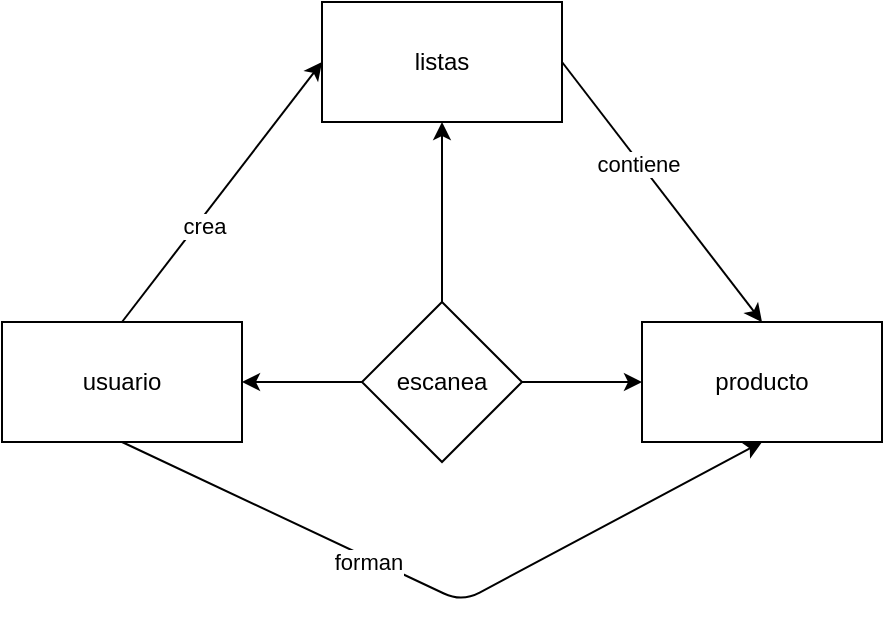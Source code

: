 <mxfile version="14.5.1" type="device"><diagram id="kgpKYQtTHZ0yAKxKKP6v" name="Page-1"><mxGraphModel dx="1108" dy="510" grid="1" gridSize="10" guides="1" tooltips="1" connect="1" arrows="1" fold="1" page="1" pageScale="1" pageWidth="850" pageHeight="1100" math="0" shadow="0"><root><mxCell id="0"/><mxCell id="1" parent="0"/><mxCell id="KkobRiUyHt5Z6UZbJcAU-4" value="" style="edgeStyle=orthogonalEdgeStyle;rounded=0;orthogonalLoop=1;jettySize=auto;html=1;" edge="1" parent="1" source="KkobRiUyHt5Z6UZbJcAU-2" target="KkobRiUyHt5Z6UZbJcAU-3"><mxGeometry relative="1" as="geometry"/></mxCell><mxCell id="KkobRiUyHt5Z6UZbJcAU-6" value="" style="edgeStyle=orthogonalEdgeStyle;rounded=0;orthogonalLoop=1;jettySize=auto;html=1;" edge="1" parent="1" source="KkobRiUyHt5Z6UZbJcAU-2" target="KkobRiUyHt5Z6UZbJcAU-5"><mxGeometry relative="1" as="geometry"/></mxCell><mxCell id="KkobRiUyHt5Z6UZbJcAU-8" value="" style="edgeStyle=orthogonalEdgeStyle;rounded=0;orthogonalLoop=1;jettySize=auto;html=1;" edge="1" parent="1" source="KkobRiUyHt5Z6UZbJcAU-2" target="KkobRiUyHt5Z6UZbJcAU-7"><mxGeometry relative="1" as="geometry"/></mxCell><mxCell id="KkobRiUyHt5Z6UZbJcAU-2" value="escanea" style="rhombus;whiteSpace=wrap;html=1;" vertex="1" parent="1"><mxGeometry x="380" y="190" width="80" height="80" as="geometry"/></mxCell><mxCell id="KkobRiUyHt5Z6UZbJcAU-3" value="listas" style="whiteSpace=wrap;html=1;" vertex="1" parent="1"><mxGeometry x="360" y="40" width="120" height="60" as="geometry"/></mxCell><mxCell id="KkobRiUyHt5Z6UZbJcAU-5" value="producto" style="whiteSpace=wrap;html=1;" vertex="1" parent="1"><mxGeometry x="520" y="200" width="120" height="60" as="geometry"/></mxCell><mxCell id="KkobRiUyHt5Z6UZbJcAU-7" value="usuario" style="whiteSpace=wrap;html=1;" vertex="1" parent="1"><mxGeometry x="200" y="200" width="120" height="60" as="geometry"/></mxCell><mxCell id="KkobRiUyHt5Z6UZbJcAU-9" value="" style="endArrow=classic;html=1;exitX=0.5;exitY=0;exitDx=0;exitDy=0;entryX=0;entryY=0.5;entryDx=0;entryDy=0;" edge="1" parent="1" source="KkobRiUyHt5Z6UZbJcAU-7" target="KkobRiUyHt5Z6UZbJcAU-3"><mxGeometry width="50" height="50" relative="1" as="geometry"><mxPoint x="400" y="260" as="sourcePoint"/><mxPoint x="450" y="210" as="targetPoint"/></mxGeometry></mxCell><mxCell id="KkobRiUyHt5Z6UZbJcAU-10" value="crea" style="edgeLabel;html=1;align=center;verticalAlign=middle;resizable=0;points=[];" vertex="1" connectable="0" parent="KkobRiUyHt5Z6UZbJcAU-9"><mxGeometry x="-0.239" y="-2" relative="1" as="geometry"><mxPoint x="1" as="offset"/></mxGeometry></mxCell><mxCell id="KkobRiUyHt5Z6UZbJcAU-11" value="" style="endArrow=classic;html=1;exitX=1;exitY=0.5;exitDx=0;exitDy=0;entryX=0.5;entryY=0;entryDx=0;entryDy=0;" edge="1" parent="1" source="KkobRiUyHt5Z6UZbJcAU-3" target="KkobRiUyHt5Z6UZbJcAU-5"><mxGeometry width="50" height="50" relative="1" as="geometry"><mxPoint x="270" y="210" as="sourcePoint"/><mxPoint x="370" y="80" as="targetPoint"/></mxGeometry></mxCell><mxCell id="KkobRiUyHt5Z6UZbJcAU-12" value="contiene" style="edgeLabel;html=1;align=center;verticalAlign=middle;resizable=0;points=[];" vertex="1" connectable="0" parent="KkobRiUyHt5Z6UZbJcAU-11"><mxGeometry x="-0.239" y="-2" relative="1" as="geometry"><mxPoint x="1" as="offset"/></mxGeometry></mxCell><mxCell id="KkobRiUyHt5Z6UZbJcAU-14" value="" style="endArrow=classic;html=1;exitX=0.5;exitY=1;exitDx=0;exitDy=0;entryX=0.5;entryY=1;entryDx=0;entryDy=0;" edge="1" parent="1" source="KkobRiUyHt5Z6UZbJcAU-7" target="KkobRiUyHt5Z6UZbJcAU-5"><mxGeometry width="50" height="50" relative="1" as="geometry"><mxPoint x="280" y="220" as="sourcePoint"/><mxPoint x="380" y="90" as="targetPoint"/><Array as="points"><mxPoint x="430" y="340"/></Array></mxGeometry></mxCell><mxCell id="KkobRiUyHt5Z6UZbJcAU-15" value="forman" style="edgeLabel;html=1;align=center;verticalAlign=middle;resizable=0;points=[];" vertex="1" connectable="0" parent="KkobRiUyHt5Z6UZbJcAU-14"><mxGeometry x="-0.239" y="-2" relative="1" as="geometry"><mxPoint x="1" as="offset"/></mxGeometry></mxCell></root></mxGraphModel></diagram></mxfile>